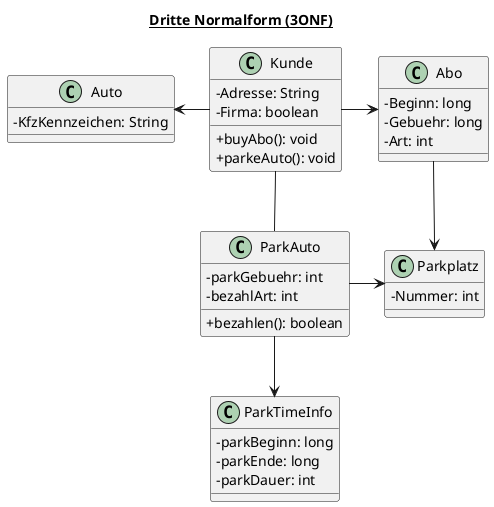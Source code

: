 @startuml
title __Dritte Normalform (3ONF)__
skinparam classAttributeIconSize 0
class Abo{
-Beginn: long
-Gebuehr: long
-Art: int
}
class Kunde{
-Adresse: String
-Firma: boolean
+buyAbo(): void
+parkeAuto(): void


}
class ParkAuto {
-parkGebuehr: int
-bezahlArt: int
+bezahlen(): boolean
}
class ParkTimeInfo{
-parkBeginn: long
-parkEnde: long
-parkDauer: int

}
class Auto{
-KfzKennzeichen: String
}
class Parkplatz{
-Nummer: int
}
ParkAuto -right-> Parkplatz
ParkAuto -down-> ParkTimeInfo
Kunde -- ParkAuto
Kunde -right-> Abo
Kunde -left-> Auto
Abo -down-> Parkplatz

@enduml